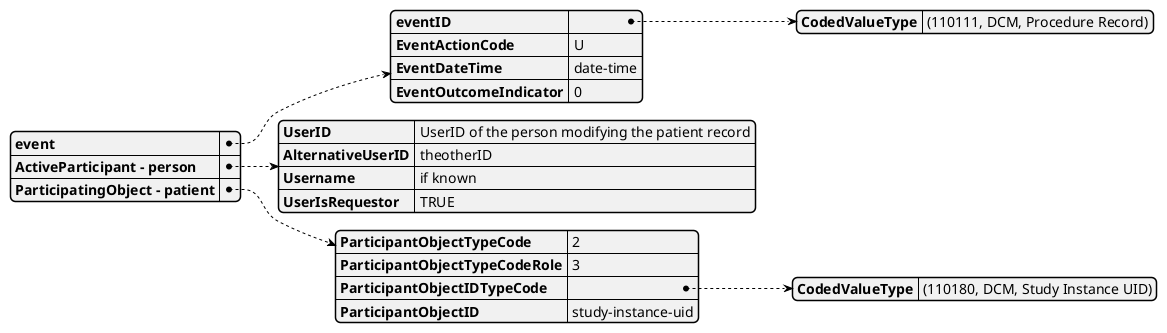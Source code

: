 
@startjson
{
	"event": {
	   "eventID" :  {"CodedValueType" : "(110111, DCM, Procedure Record)"},
	   "EventActionCode": "U",
	   "EventDateTime" : "date-time",
	   "EventOutcomeIndicator": "0"
	},
	"ActiveParticipant - person" : {
	   "UserID" : "UserID of the person modifying the patient record",
	   "AlternativeUserID" : "theotherID",
	   "Username" : "if known",
	   "UserIsRequestor" : "TRUE"
	   },
	"ParticipatingObject - patient" : {
	   "ParticipantObjectTypeCode" : "2",
	   "ParticipantObjectTypeCodeRole" : "3",
	   "ParticipantObjectIDTypeCode" : {"CodedValueType" : "(110180, DCM, Study Instance UID)"},
	   "ParticipantObjectID" : "study-instance-uid"
	   }
}
@endjson


	   
